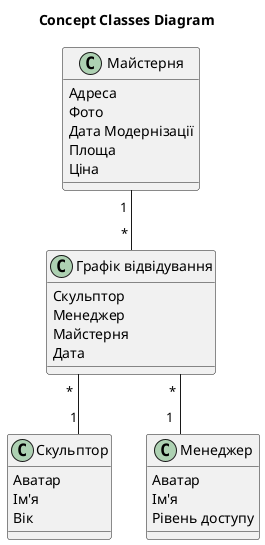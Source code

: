 @startuml uml3

title Concept Classes Diagram

skinparam linetype ortho

Class "Майстерня" as work {
    Адреса
    Фото
    Дата Модернізації
    Площа
    Ціна
}
Class "Графік відвідування" as gr {
    Скульптор
    Менеджер
    Майстерня
    Дата
}
Class "Скульптор" as sc {
    Аватар
    Ім'я
    Вік
}

Class "Менеджер" as mg{
    Аватар
    Ім'я
    Рівень доступу
}

work" 1 " -- " * "gr
gr" *" -- " 1 "sc 
gr" *   " -- " 1 "mg

@enduml